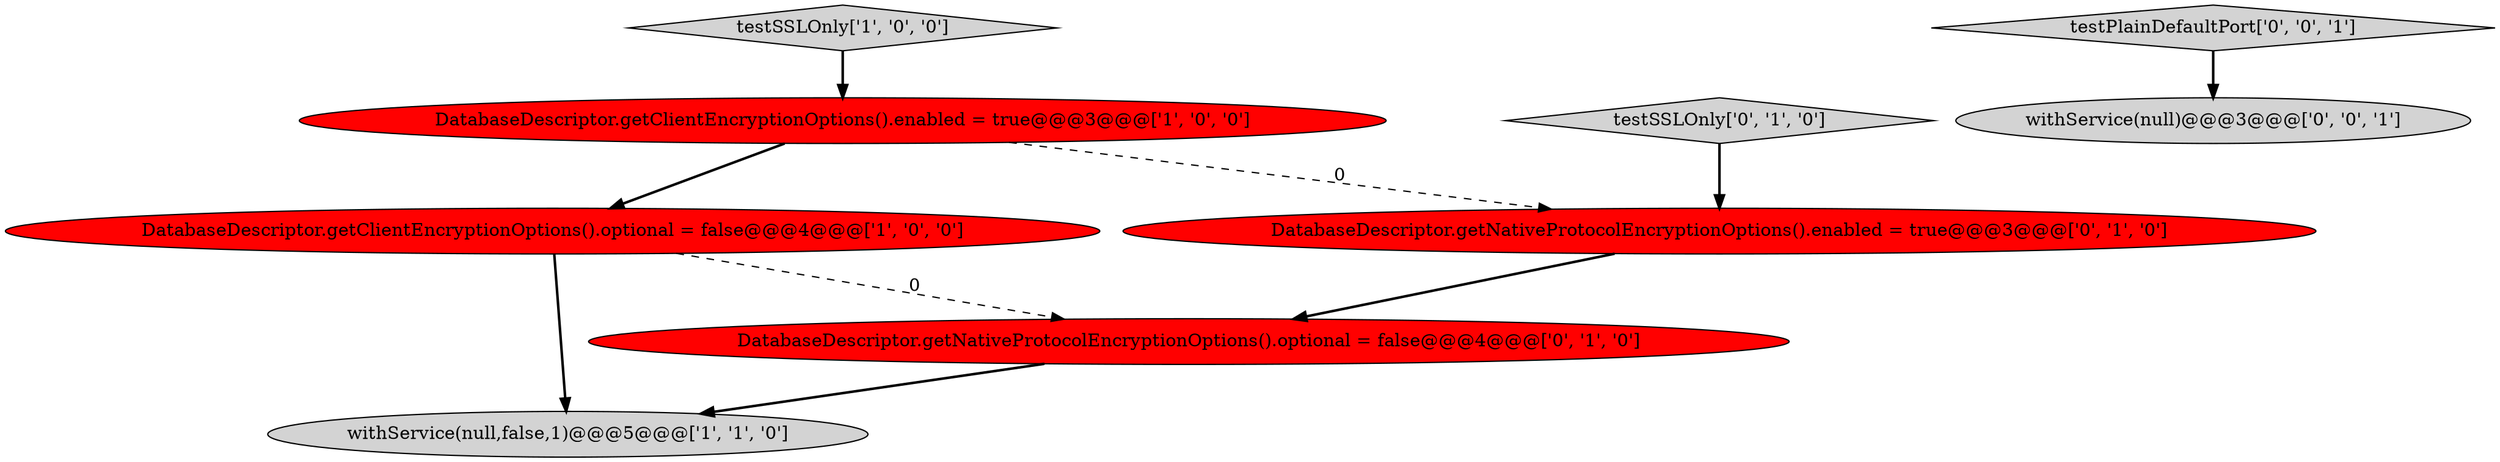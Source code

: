 digraph {
6 [style = filled, label = "DatabaseDescriptor.getNativeProtocolEncryptionOptions().enabled = true@@@3@@@['0', '1', '0']", fillcolor = red, shape = ellipse image = "AAA1AAABBB2BBB"];
8 [style = filled, label = "withService(null)@@@3@@@['0', '0', '1']", fillcolor = lightgray, shape = ellipse image = "AAA0AAABBB3BBB"];
7 [style = filled, label = "testPlainDefaultPort['0', '0', '1']", fillcolor = lightgray, shape = diamond image = "AAA0AAABBB3BBB"];
0 [style = filled, label = "DatabaseDescriptor.getClientEncryptionOptions().enabled = true@@@3@@@['1', '0', '0']", fillcolor = red, shape = ellipse image = "AAA1AAABBB1BBB"];
1 [style = filled, label = "withService(null,false,1)@@@5@@@['1', '1', '0']", fillcolor = lightgray, shape = ellipse image = "AAA0AAABBB1BBB"];
2 [style = filled, label = "DatabaseDescriptor.getClientEncryptionOptions().optional = false@@@4@@@['1', '0', '0']", fillcolor = red, shape = ellipse image = "AAA1AAABBB1BBB"];
5 [style = filled, label = "DatabaseDescriptor.getNativeProtocolEncryptionOptions().optional = false@@@4@@@['0', '1', '0']", fillcolor = red, shape = ellipse image = "AAA1AAABBB2BBB"];
3 [style = filled, label = "testSSLOnly['1', '0', '0']", fillcolor = lightgray, shape = diamond image = "AAA0AAABBB1BBB"];
4 [style = filled, label = "testSSLOnly['0', '1', '0']", fillcolor = lightgray, shape = diamond image = "AAA0AAABBB2BBB"];
5->1 [style = bold, label=""];
6->5 [style = bold, label=""];
2->5 [style = dashed, label="0"];
0->6 [style = dashed, label="0"];
7->8 [style = bold, label=""];
4->6 [style = bold, label=""];
2->1 [style = bold, label=""];
3->0 [style = bold, label=""];
0->2 [style = bold, label=""];
}
